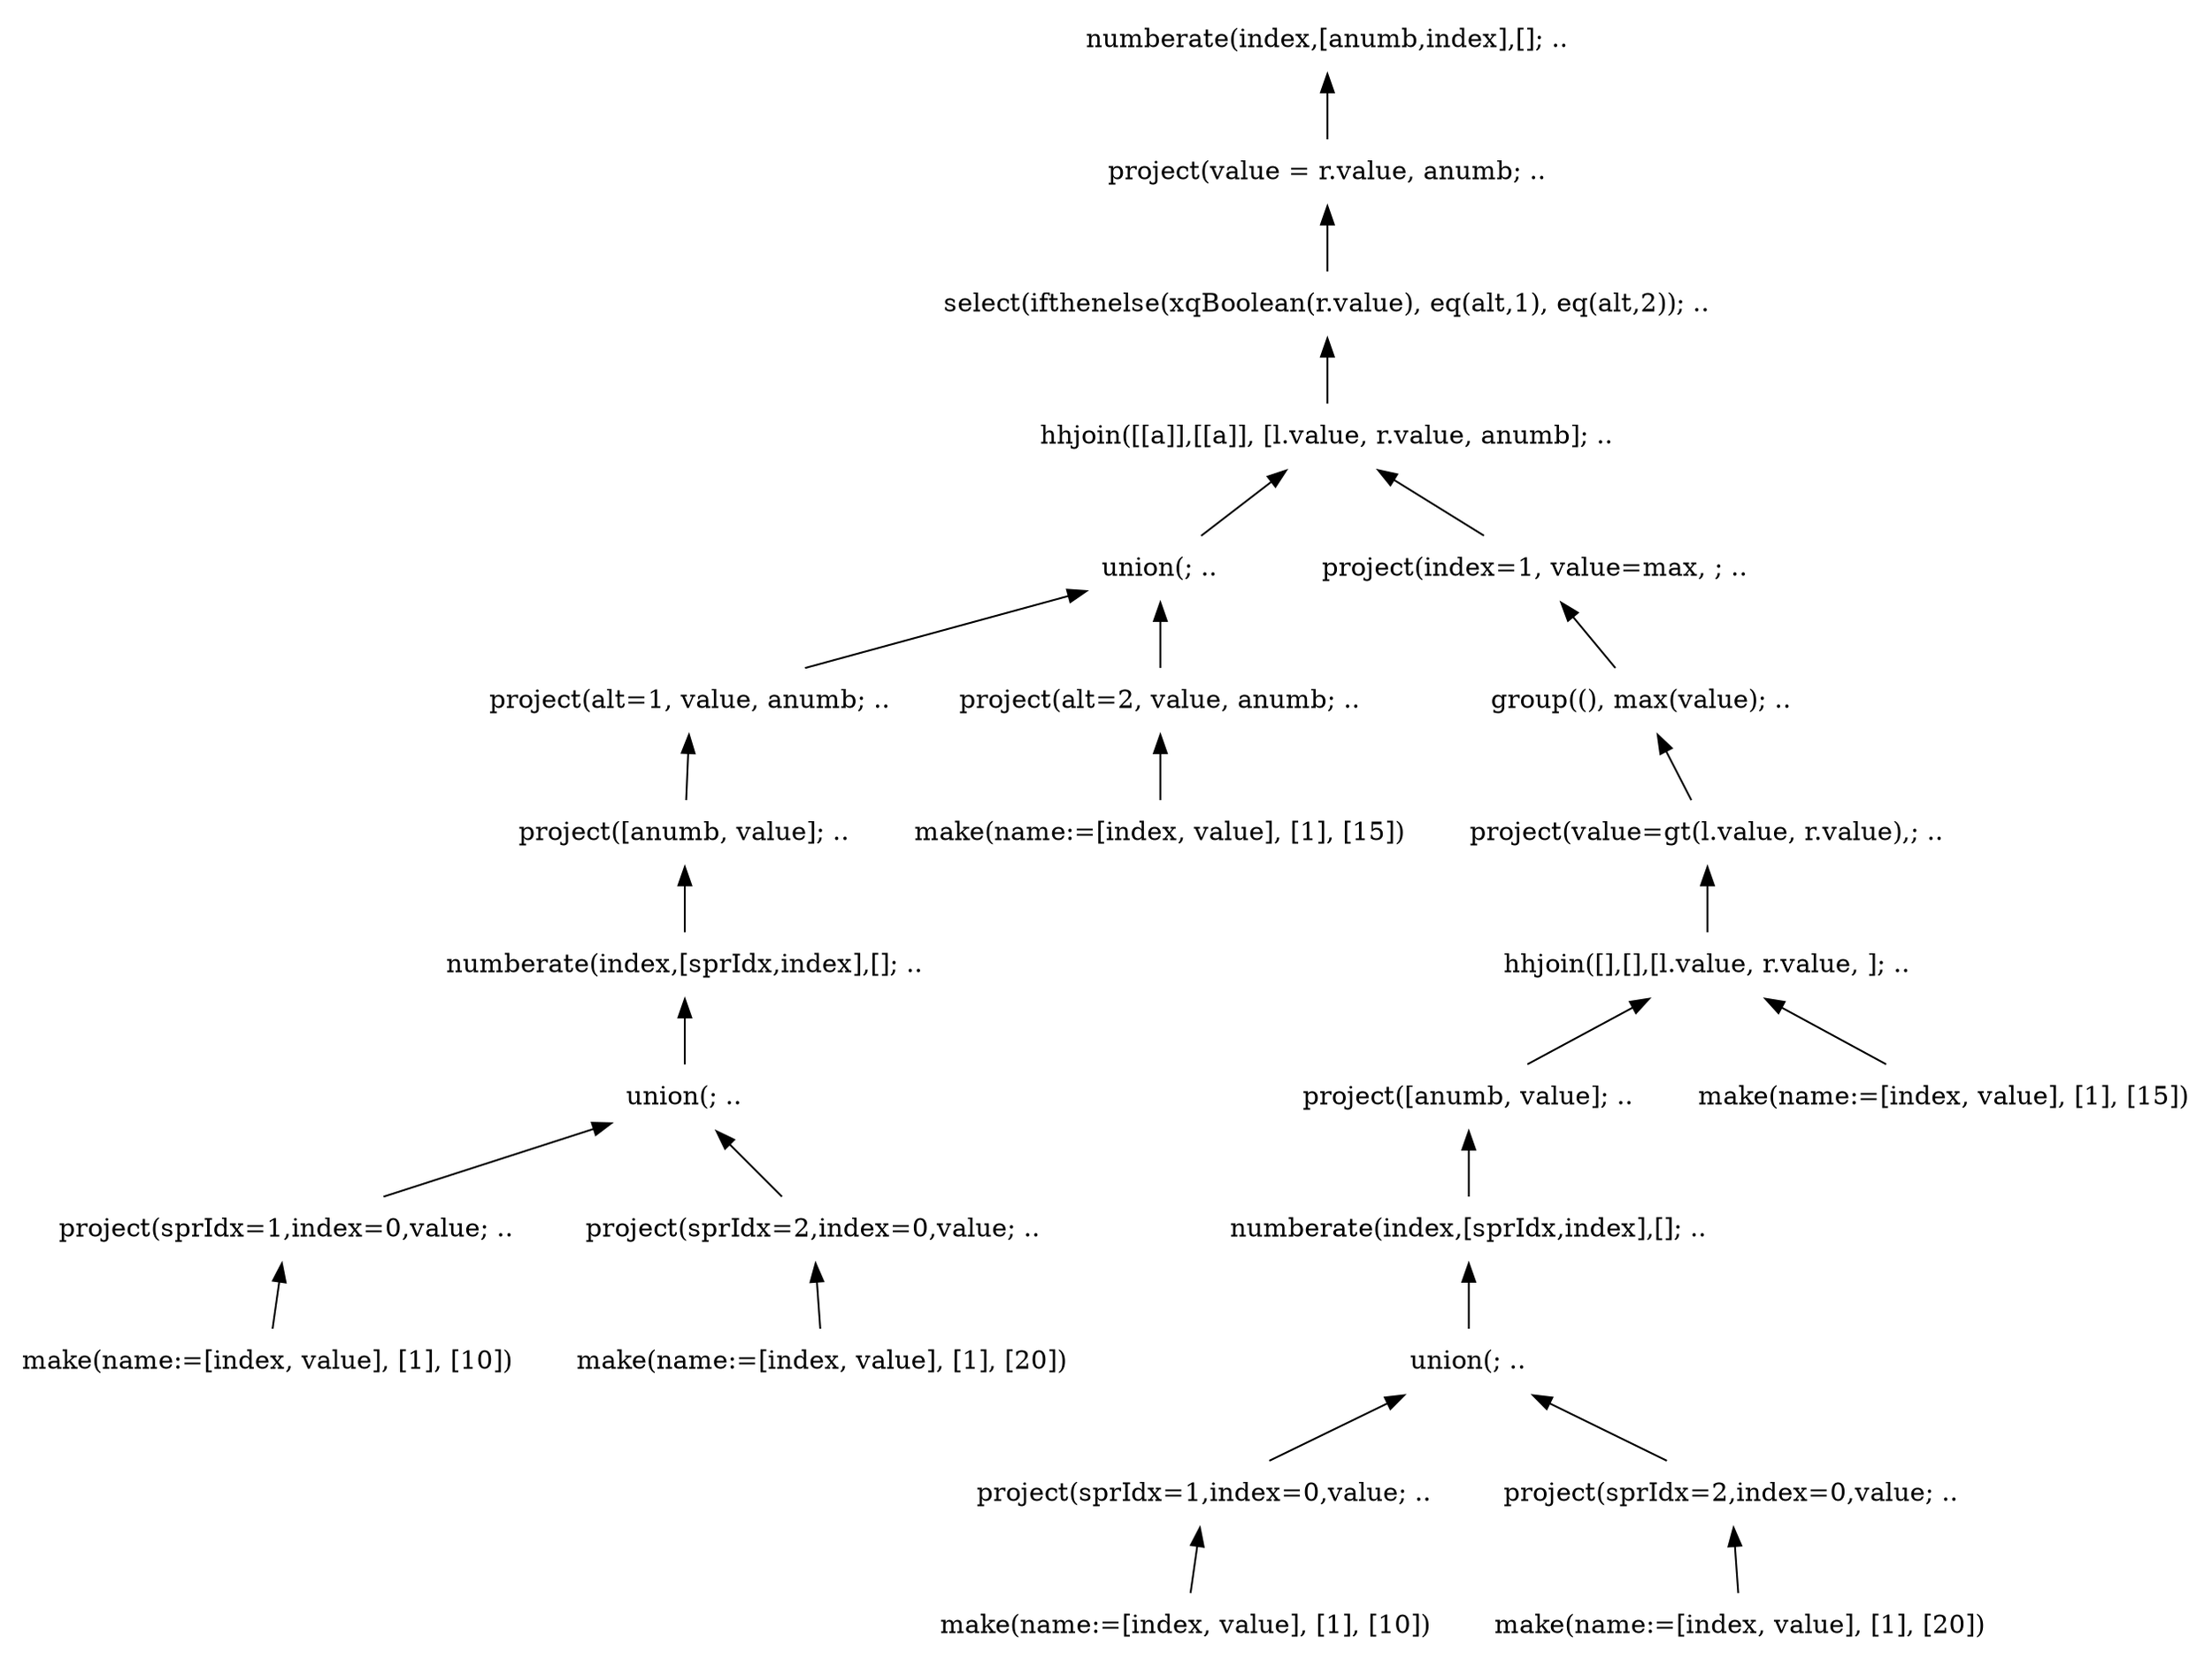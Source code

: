 digraph AST {
edge [color=black, dir=both, weight=1, fontcolor=black, arrowhead=none, arrowtail=normal]
node [shape=plaintext]numberate1 [label="numberate(index,[anumb,index],[]; .."]
 project2 [label="project(value = r.value, anumb; .."]
 select3 [label="select(ifthenelse(xqBoolean(r.value), eq(alt,1), eq(alt,2)); .."]
 hhjoin4 [label="hhjoin([[a]],[[a]], [l.value, r.value, anumb]; .."]
 union5 [label="union(; .."]
 project6 [label="project(alt=1, value, anumb; .."]
 project7 [label="project([anumb, value]; .."]
 numberate8 [label="numberate(index,[sprIdx,index],[]; .."]
 union9 [label="union(; .."]
 project10 [label="project(sprIdx=1,index=0,value; .."]
 make11 [label="make(name:=[index, value], [1], [10])"]
project10 -> make11
union9 -> project10
 project12 [label="project(sprIdx=2,index=0,value; .."]
 make13 [label="make(name:=[index, value], [1], [20])"]
project12 -> make13
union9 -> project12
numberate8 -> union9
project7 -> numberate8
project6 -> project7
union5 -> project6
 project14 [label="project(alt=2, value, anumb; .."]
 make15 [label="make(name:=[index, value], [1], [15])"]
project14 -> make15
union5 -> project14
hhjoin4 -> union5
 project16 [label="project(index=1, value=max, ; .."]
 group17 [label="group((), max(value); .."]
 project18 [label="project(value=gt(l.value, r.value),; .."]
 hhjoin19 [label="hhjoin([],[],[l.value, r.value, ]; .."]
 project20 [label="project([anumb, value]; .."]
 numberate21 [label="numberate(index,[sprIdx,index],[]; .."]
 union22 [label="union(; .."]
 project23 [label="project(sprIdx=1,index=0,value; .."]
 make24 [label="make(name:=[index, value], [1], [10])"]
project23 -> make24
union22 -> project23
 project25 [label="project(sprIdx=2,index=0,value; .."]
 make26 [label="make(name:=[index, value], [1], [20])"]
project25 -> make26
union22 -> project25
numberate21 -> union22
project20 -> numberate21
hhjoin19 -> project20
 make27 [label="make(name:=[index, value], [1], [15])"]
hhjoin19 -> make27
project18 -> hhjoin19
group17 -> project18
project16 -> group17
hhjoin4 -> project16
select3 -> hhjoin4
project2 -> select3
numberate1 -> project2

}